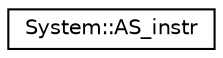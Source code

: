 digraph G
{
  edge [fontname="Helvetica",fontsize="10",labelfontname="Helvetica",labelfontsize="10"];
  node [fontname="Helvetica",fontsize="10",shape=record];
  rankdir="LR";
  Node1 [label="System::AS_instr",height=0.2,width=0.4,color="black", fillcolor="white", style="filled",URL="$class_system_1_1_a_s__instr.html"];
}
